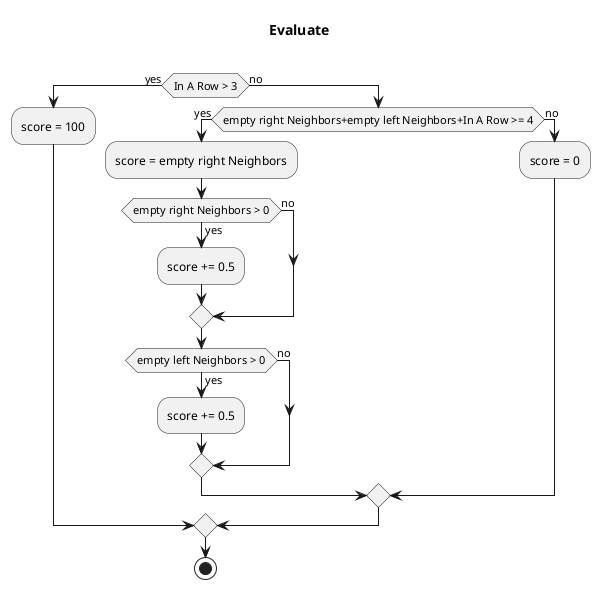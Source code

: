@startuml
title Evaluate\n
if (In A Row > 3) then (yes)
        :score = 100;
    else (no);
        if (empty right Neighbors+empty left Neighbors+In A Row >= 4) then (yes)
            :score = empty right Neighbors;
            if (empty right Neighbors > 0) then (yes)
                :score += 0.5;
            else (no);
            endif
            if (empty left Neighbors > 0) then (yes)
                :score += 0.5;
            else (no);
            endif
        else (no);
        :score = 0;
        endif
    endif

stop
@enduml